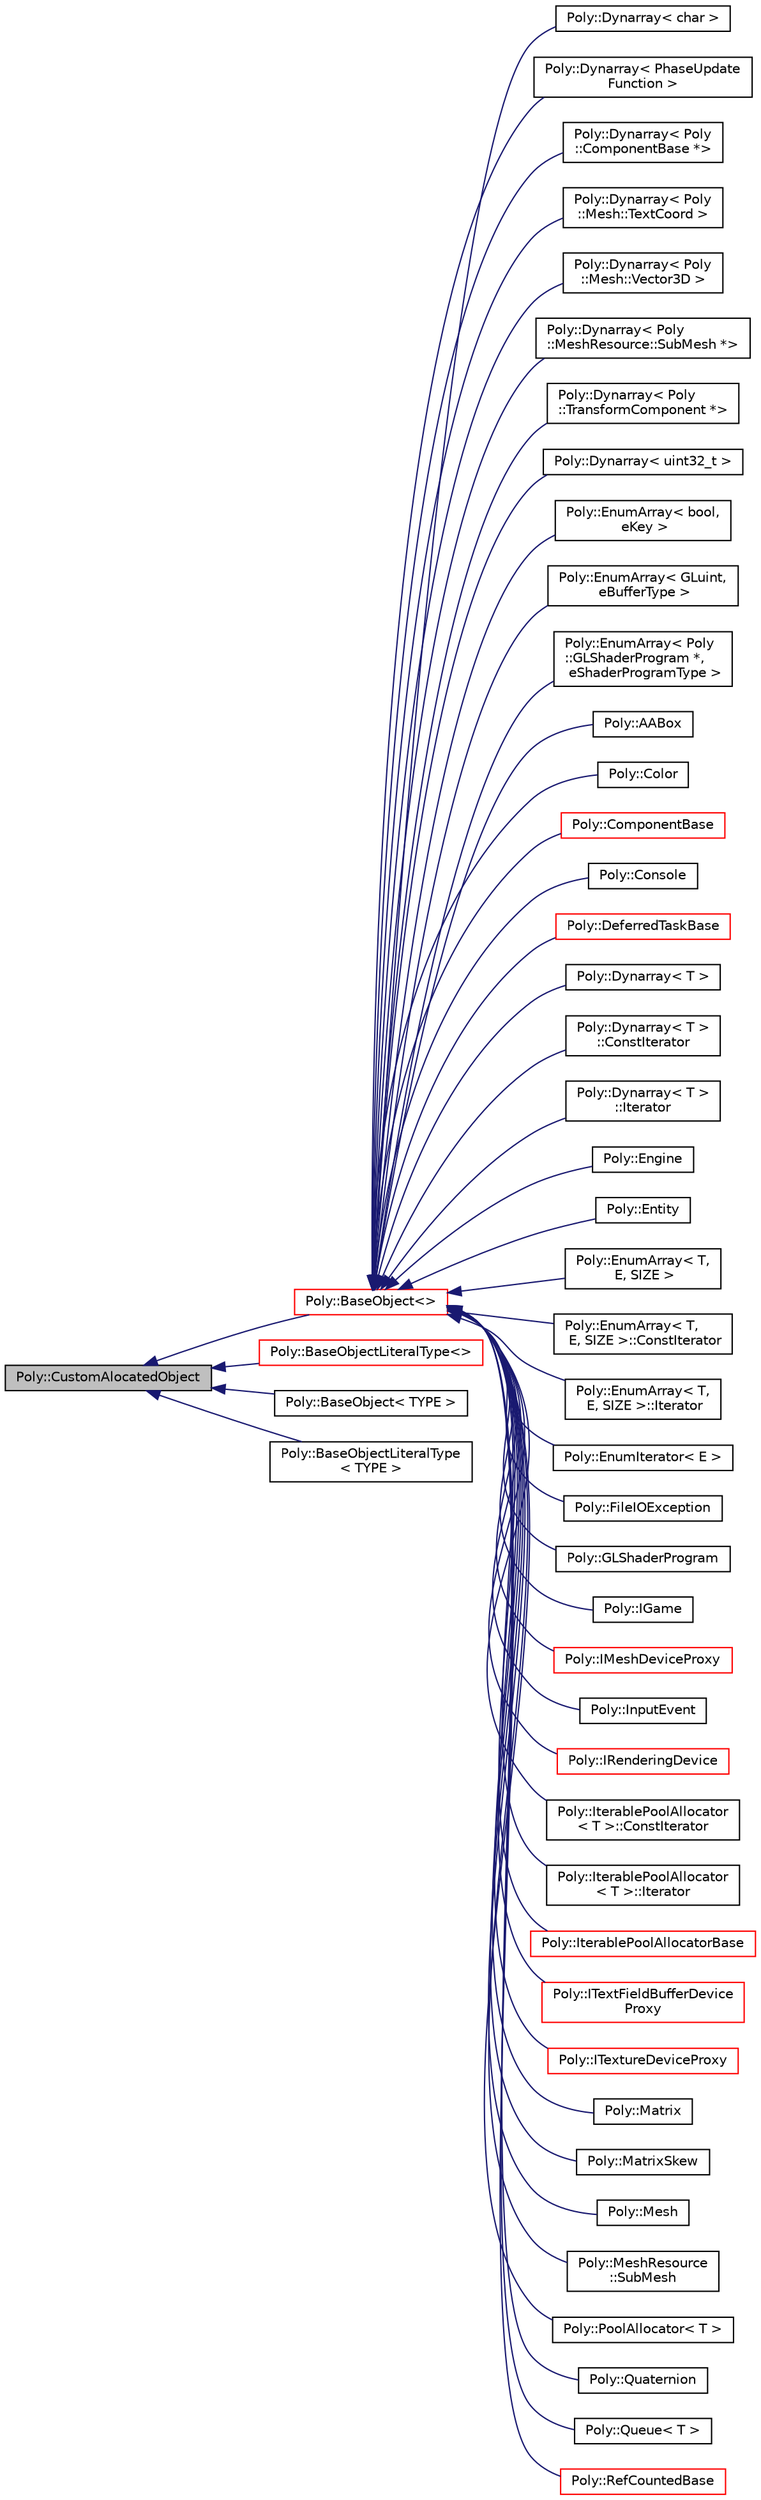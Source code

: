 digraph "Poly::CustomAlocatedObject"
{
  edge [fontname="Helvetica",fontsize="10",labelfontname="Helvetica",labelfontsize="10"];
  node [fontname="Helvetica",fontsize="10",shape=record];
  rankdir="LR";
  Node0 [label="Poly::CustomAlocatedObject",height=0.2,width=0.4,color="black", fillcolor="grey75", style="filled", fontcolor="black"];
  Node0 -> Node1 [dir="back",color="midnightblue",fontsize="10",style="solid",fontname="Helvetica"];
  Node1 [label="Poly::BaseObject\<\>",height=0.2,width=0.4,color="red", fillcolor="white", style="filled",URL="$class_poly_1_1_base_object.html"];
  Node1 -> Node2 [dir="back",color="midnightblue",fontsize="10",style="solid",fontname="Helvetica"];
  Node2 [label="Poly::Dynarray\< char \>",height=0.2,width=0.4,color="black", fillcolor="white", style="filled",URL="$class_poly_1_1_dynarray.html"];
  Node1 -> Node3 [dir="back",color="midnightblue",fontsize="10",style="solid",fontname="Helvetica"];
  Node3 [label="Poly::Dynarray\< PhaseUpdate\lFunction \>",height=0.2,width=0.4,color="black", fillcolor="white", style="filled",URL="$class_poly_1_1_dynarray.html"];
  Node1 -> Node4 [dir="back",color="midnightblue",fontsize="10",style="solid",fontname="Helvetica"];
  Node4 [label="Poly::Dynarray\< Poly\l::ComponentBase *\>",height=0.2,width=0.4,color="black", fillcolor="white", style="filled",URL="$class_poly_1_1_dynarray.html"];
  Node1 -> Node5 [dir="back",color="midnightblue",fontsize="10",style="solid",fontname="Helvetica"];
  Node5 [label="Poly::Dynarray\< Poly\l::Mesh::TextCoord \>",height=0.2,width=0.4,color="black", fillcolor="white", style="filled",URL="$class_poly_1_1_dynarray.html"];
  Node1 -> Node6 [dir="back",color="midnightblue",fontsize="10",style="solid",fontname="Helvetica"];
  Node6 [label="Poly::Dynarray\< Poly\l::Mesh::Vector3D \>",height=0.2,width=0.4,color="black", fillcolor="white", style="filled",URL="$class_poly_1_1_dynarray.html"];
  Node1 -> Node7 [dir="back",color="midnightblue",fontsize="10",style="solid",fontname="Helvetica"];
  Node7 [label="Poly::Dynarray\< Poly\l::MeshResource::SubMesh *\>",height=0.2,width=0.4,color="black", fillcolor="white", style="filled",URL="$class_poly_1_1_dynarray.html"];
  Node1 -> Node8 [dir="back",color="midnightblue",fontsize="10",style="solid",fontname="Helvetica"];
  Node8 [label="Poly::Dynarray\< Poly\l::TransformComponent *\>",height=0.2,width=0.4,color="black", fillcolor="white", style="filled",URL="$class_poly_1_1_dynarray.html"];
  Node1 -> Node9 [dir="back",color="midnightblue",fontsize="10",style="solid",fontname="Helvetica"];
  Node9 [label="Poly::Dynarray\< uint32_t \>",height=0.2,width=0.4,color="black", fillcolor="white", style="filled",URL="$class_poly_1_1_dynarray.html"];
  Node1 -> Node10 [dir="back",color="midnightblue",fontsize="10",style="solid",fontname="Helvetica"];
  Node10 [label="Poly::EnumArray\< bool,\l eKey \>",height=0.2,width=0.4,color="black", fillcolor="white", style="filled",URL="$class_poly_1_1_enum_array.html"];
  Node1 -> Node11 [dir="back",color="midnightblue",fontsize="10",style="solid",fontname="Helvetica"];
  Node11 [label="Poly::EnumArray\< GLuint,\l eBufferType \>",height=0.2,width=0.4,color="black", fillcolor="white", style="filled",URL="$class_poly_1_1_enum_array.html"];
  Node1 -> Node12 [dir="back",color="midnightblue",fontsize="10",style="solid",fontname="Helvetica"];
  Node12 [label="Poly::EnumArray\< Poly\l::GLShaderProgram *,\l eShaderProgramType \>",height=0.2,width=0.4,color="black", fillcolor="white", style="filled",URL="$class_poly_1_1_enum_array.html"];
  Node1 -> Node13 [dir="back",color="midnightblue",fontsize="10",style="solid",fontname="Helvetica"];
  Node13 [label="Poly::AABox",height=0.2,width=0.4,color="black", fillcolor="white", style="filled",URL="$class_poly_1_1_a_a_box.html",tooltip="Class representing axis aligned box."];
  Node1 -> Node14 [dir="back",color="midnightblue",fontsize="10",style="solid",fontname="Helvetica"];
  Node14 [label="Poly::Color",height=0.2,width=0.4,color="black", fillcolor="white", style="filled",URL="$class_poly_1_1_color.html",tooltip="Class representing RGBA color."];
  Node1 -> Node15 [dir="back",color="midnightblue",fontsize="10",style="solid",fontname="Helvetica"];
  Node15 [label="Poly::ComponentBase",height=0.2,width=0.4,color="red", fillcolor="white", style="filled",URL="$class_poly_1_1_component_base.html",tooltip="Base type for every component type"];
  Node1 -> Node26 [dir="back",color="midnightblue",fontsize="10",style="solid",fontname="Helvetica"];
  Node26 [label="Poly::Console",height=0.2,width=0.4,color="black", fillcolor="white", style="filled",URL="$class_poly_1_1_console.html"];
  Node1 -> Node27 [dir="back",color="midnightblue",fontsize="10",style="solid",fontname="Helvetica"];
  Node27 [label="Poly::DeferredTaskBase",height=0.2,width=0.4,color="red", fillcolor="white", style="filled",URL="$class_poly_1_1_deferred_task_base.html"];
  Node1 -> Node31 [dir="back",color="midnightblue",fontsize="10",style="solid",fontname="Helvetica"];
  Node31 [label="Poly::Dynarray\< T \>",height=0.2,width=0.4,color="black", fillcolor="white", style="filled",URL="$class_poly_1_1_dynarray.html",tooltip="Dynarray is a vector based container thet allocates its memory in one, continous block. This should be the goto container for all general purpose usage. "];
  Node1 -> Node32 [dir="back",color="midnightblue",fontsize="10",style="solid",fontname="Helvetica"];
  Node32 [label="Poly::Dynarray\< T \>\l::ConstIterator",height=0.2,width=0.4,color="black", fillcolor="white", style="filled",URL="$class_poly_1_1_dynarray_1_1_const_iterator.html",tooltip="Dynarray&#39;s ConstIterator class provides basic random access const iterator API for traversing dynarra..."];
  Node1 -> Node33 [dir="back",color="midnightblue",fontsize="10",style="solid",fontname="Helvetica"];
  Node33 [label="Poly::Dynarray\< T \>\l::Iterator",height=0.2,width=0.4,color="black", fillcolor="white", style="filled",URL="$class_poly_1_1_dynarray_1_1_iterator.html",tooltip="Dynarray&#39;s Iterator class provides basic random access mutable iterator API for traversing dynarray m..."];
  Node1 -> Node34 [dir="back",color="midnightblue",fontsize="10",style="solid",fontname="Helvetica"];
  Node34 [label="Poly::Engine",height=0.2,width=0.4,color="black", fillcolor="white", style="filled",URL="$class_poly_1_1_engine.html",tooltip="Central part of engine. It can be obtained vis gEngine global variable."];
  Node1 -> Node35 [dir="back",color="midnightblue",fontsize="10",style="solid",fontname="Helvetica"];
  Node35 [label="Poly::Entity",height=0.2,width=0.4,color="black", fillcolor="white", style="filled",URL="$class_poly_1_1_entity.html",tooltip="Class that represent entity inside core engine systems. Should not be used anywhere else..."];
  Node1 -> Node36 [dir="back",color="midnightblue",fontsize="10",style="solid",fontname="Helvetica"];
  Node36 [label="Poly::EnumArray\< T,\l E, SIZE \>",height=0.2,width=0.4,color="black", fillcolor="white", style="filled",URL="$class_poly_1_1_enum_array.html",tooltip="Class that enables creation of arrays that are indexed by enum."];
  Node1 -> Node37 [dir="back",color="midnightblue",fontsize="10",style="solid",fontname="Helvetica"];
  Node37 [label="Poly::EnumArray\< T,\l E, SIZE \>::ConstIterator",height=0.2,width=0.4,color="black", fillcolor="white", style="filled",URL="$class_poly_1_1_enum_array_1_1_const_iterator.html"];
  Node1 -> Node38 [dir="back",color="midnightblue",fontsize="10",style="solid",fontname="Helvetica"];
  Node38 [label="Poly::EnumArray\< T,\l E, SIZE \>::Iterator",height=0.2,width=0.4,color="black", fillcolor="white", style="filled",URL="$class_poly_1_1_enum_array_1_1_iterator.html"];
  Node1 -> Node39 [dir="back",color="midnightblue",fontsize="10",style="solid",fontname="Helvetica"];
  Node39 [label="Poly::EnumIterator\< E \>",height=0.2,width=0.4,color="black", fillcolor="white", style="filled",URL="$class_poly_1_1_enum_iterator.html",tooltip="Class that enables iteration of enum values."];
  Node1 -> Node40 [dir="back",color="midnightblue",fontsize="10",style="solid",fontname="Helvetica"];
  Node40 [label="Poly::FileIOException",height=0.2,width=0.4,color="black", fillcolor="white", style="filled",URL="$class_poly_1_1_file_i_o_exception.html"];
  Node1 -> Node41 [dir="back",color="midnightblue",fontsize="10",style="solid",fontname="Helvetica"];
  Node41 [label="Poly::GLShaderProgram",height=0.2,width=0.4,color="black", fillcolor="white", style="filled",URL="$class_poly_1_1_g_l_shader_program.html"];
  Node1 -> Node42 [dir="back",color="midnightblue",fontsize="10",style="solid",fontname="Helvetica"];
  Node42 [label="Poly::IGame",height=0.2,width=0.4,color="black", fillcolor="white", style="filled",URL="$class_poly_1_1_i_game.html",tooltip="Abstract class that every game has to inherit from."];
  Node1 -> Node43 [dir="back",color="midnightblue",fontsize="10",style="solid",fontname="Helvetica"];
  Node43 [label="Poly::IMeshDeviceProxy",height=0.2,width=0.4,color="red", fillcolor="white", style="filled",URL="$class_poly_1_1_i_mesh_device_proxy.html"];
  Node1 -> Node45 [dir="back",color="midnightblue",fontsize="10",style="solid",fontname="Helvetica"];
  Node45 [label="Poly::InputEvent",height=0.2,width=0.4,color="black", fillcolor="white", style="filled",URL="$struct_poly_1_1_input_event.html"];
  Node1 -> Node46 [dir="back",color="midnightblue",fontsize="10",style="solid",fontname="Helvetica"];
  Node46 [label="Poly::IRenderingDevice",height=0.2,width=0.4,color="red", fillcolor="white", style="filled",URL="$class_poly_1_1_i_rendering_device.html"];
  Node1 -> Node48 [dir="back",color="midnightblue",fontsize="10",style="solid",fontname="Helvetica"];
  Node48 [label="Poly::IterablePoolAllocator\l\< T \>::ConstIterator",height=0.2,width=0.4,color="black", fillcolor="white", style="filled",URL="$class_poly_1_1_iterable_pool_allocator_1_1_const_iterator.html"];
  Node1 -> Node49 [dir="back",color="midnightblue",fontsize="10",style="solid",fontname="Helvetica"];
  Node49 [label="Poly::IterablePoolAllocator\l\< T \>::Iterator",height=0.2,width=0.4,color="black", fillcolor="white", style="filled",URL="$class_poly_1_1_iterable_pool_allocator_1_1_iterator.html"];
  Node1 -> Node50 [dir="back",color="midnightblue",fontsize="10",style="solid",fontname="Helvetica"];
  Node50 [label="Poly::IterablePoolAllocatorBase",height=0.2,width=0.4,color="red", fillcolor="white", style="filled",URL="$class_poly_1_1_iterable_pool_allocator_base.html"];
  Node1 -> Node53 [dir="back",color="midnightblue",fontsize="10",style="solid",fontname="Helvetica"];
  Node53 [label="Poly::ITextFieldBufferDevice\lProxy",height=0.2,width=0.4,color="red", fillcolor="white", style="filled",URL="$class_poly_1_1_i_text_field_buffer_device_proxy.html"];
  Node1 -> Node55 [dir="back",color="midnightblue",fontsize="10",style="solid",fontname="Helvetica"];
  Node55 [label="Poly::ITextureDeviceProxy",height=0.2,width=0.4,color="red", fillcolor="white", style="filled",URL="$class_poly_1_1_i_texture_device_proxy.html"];
  Node1 -> Node57 [dir="back",color="midnightblue",fontsize="10",style="solid",fontname="Helvetica"];
  Node57 [label="Poly::Matrix",height=0.2,width=0.4,color="black", fillcolor="white", style="filled",URL="$class_poly_1_1_matrix.html",tooltip="Class representing 4x4 matrix in row-major order. It takes advantage of SIMD (if possible)."];
  Node1 -> Node58 [dir="back",color="midnightblue",fontsize="10",style="solid",fontname="Helvetica"];
  Node58 [label="Poly::MatrixSkew",height=0.2,width=0.4,color="black", fillcolor="white", style="filled",URL="$struct_poly_1_1_matrix_skew.html",tooltip="Class representing skew in 3 dimensions of a matrix transformation."];
  Node1 -> Node59 [dir="back",color="midnightblue",fontsize="10",style="solid",fontname="Helvetica"];
  Node59 [label="Poly::Mesh",height=0.2,width=0.4,color="black", fillcolor="white", style="filled",URL="$class_poly_1_1_mesh.html"];
  Node1 -> Node60 [dir="back",color="midnightblue",fontsize="10",style="solid",fontname="Helvetica"];
  Node60 [label="Poly::MeshResource\l::SubMesh",height=0.2,width=0.4,color="black", fillcolor="white", style="filled",URL="$class_poly_1_1_mesh_resource_1_1_sub_mesh.html"];
  Node1 -> Node61 [dir="back",color="midnightblue",fontsize="10",style="solid",fontname="Helvetica"];
  Node61 [label="Poly::PoolAllocator\< T \>",height=0.2,width=0.4,color="black", fillcolor="white", style="filled",URL="$class_poly_1_1_pool_allocator.html",tooltip="Fast pool allocator, based on: https://www.thinkmind.org/download.php?articleid=computation_tools_201..."];
  Node1 -> Node62 [dir="back",color="midnightblue",fontsize="10",style="solid",fontname="Helvetica"];
  Node62 [label="Poly::Quaternion",height=0.2,width=0.4,color="black", fillcolor="white", style="filled",URL="$class_poly_1_1_quaternion.html",tooltip="Used to represent rotation in 3D space without facing the problems of gimbal lock."];
  Node1 -> Node63 [dir="back",color="midnightblue",fontsize="10",style="solid",fontname="Helvetica"];
  Node63 [label="Poly::Queue\< T \>",height=0.2,width=0.4,color="black", fillcolor="white", style="filled",URL="$class_poly_1_1_queue.html",tooltip="Queue is a vector based container thet allocates its memory in one, continous block and provides API ..."];
  Node1 -> Node64 [dir="back",color="midnightblue",fontsize="10",style="solid",fontname="Helvetica"];
  Node64 [label="Poly::RefCountedBase",height=0.2,width=0.4,color="red", fillcolor="white", style="filled",URL="$class_poly_1_1_ref_counted_base.html"];
  Node0 -> Node85 [dir="back",color="midnightblue",fontsize="10",style="solid",fontname="Helvetica"];
  Node85 [label="Poly::BaseObjectLiteralType\<\>",height=0.2,width=0.4,color="red", fillcolor="white", style="filled",URL="$class_poly_1_1_base_object_literal_type.html"];
  Node0 -> Node89 [dir="back",color="midnightblue",fontsize="10",style="solid",fontname="Helvetica"];
  Node89 [label="Poly::BaseObject\< TYPE \>",height=0.2,width=0.4,color="black", fillcolor="white", style="filled",URL="$class_poly_1_1_base_object.html",tooltip="This class is base for almost every object in the engine. It ensures that all memory management is do..."];
  Node0 -> Node90 [dir="back",color="midnightblue",fontsize="10",style="solid",fontname="Helvetica"];
  Node90 [label="Poly::BaseObjectLiteralType\l\< TYPE \>",height=0.2,width=0.4,color="black", fillcolor="white", style="filled",URL="$class_poly_1_1_base_object_literal_type.html",tooltip="This class is variation of BaseObject that does not introduce virtual destructor. ..."];
}
